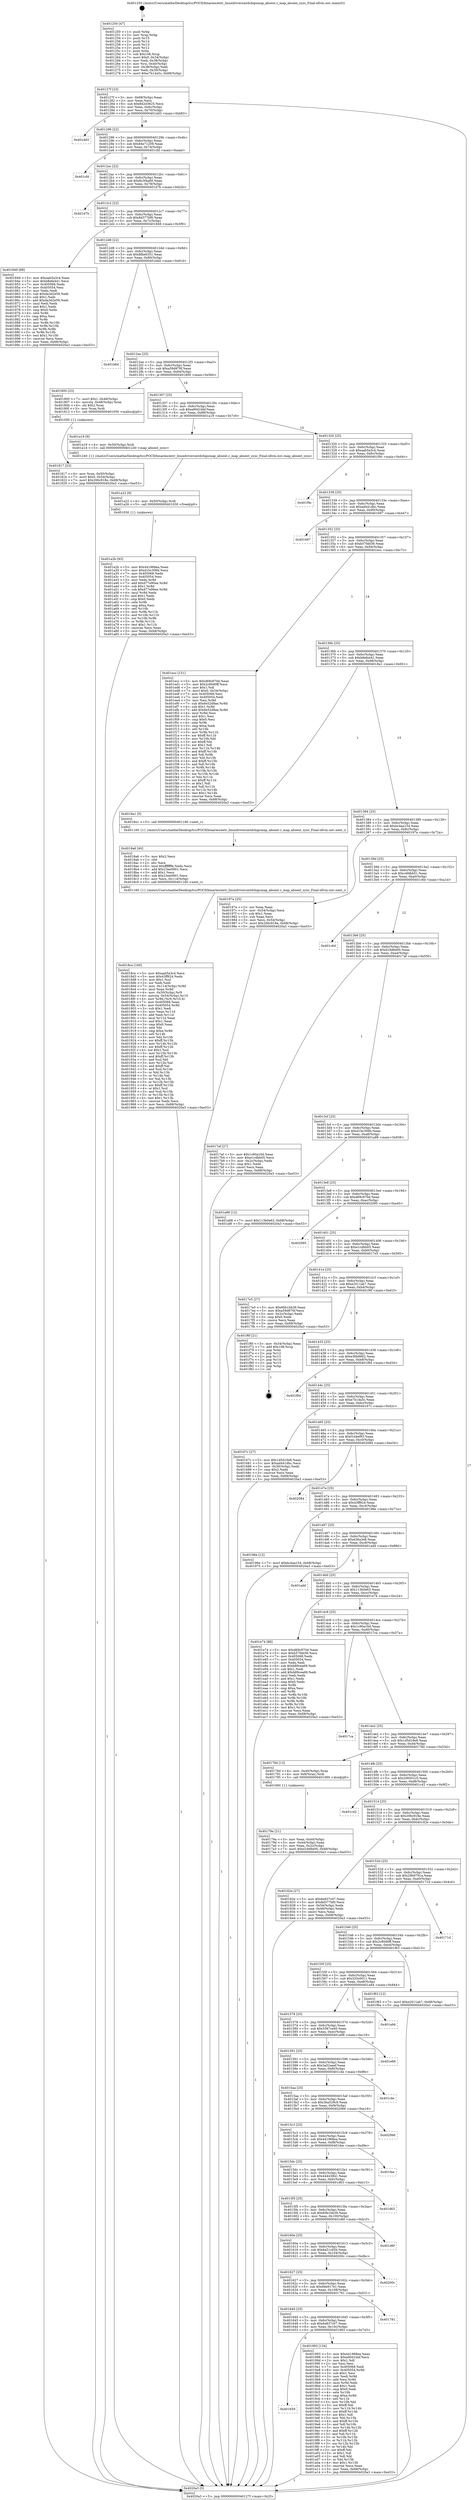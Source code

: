 digraph "0x401250" {
  label = "0x401250 (/mnt/c/Users/mathe/Desktop/tcc/POCII/binaries/extr_linuxdriversmtdchipsmap_absent.c_map_absent_sync_Final-ollvm.out::main(0))"
  labelloc = "t"
  node[shape=record]

  Entry [label="",width=0.3,height=0.3,shape=circle,fillcolor=black,style=filled]
  "0x40127f" [label="{
     0x40127f [23]\l
     | [instrs]\l
     &nbsp;&nbsp;0x40127f \<+3\>: mov -0x68(%rbp),%eax\l
     &nbsp;&nbsp;0x401282 \<+2\>: mov %eax,%ecx\l
     &nbsp;&nbsp;0x401284 \<+6\>: sub $0x842d3625,%ecx\l
     &nbsp;&nbsp;0x40128a \<+3\>: mov %eax,-0x6c(%rbp)\l
     &nbsp;&nbsp;0x40128d \<+3\>: mov %ecx,-0x70(%rbp)\l
     &nbsp;&nbsp;0x401290 \<+6\>: je 0000000000401dd3 \<main+0xb83\>\l
  }"]
  "0x401dd3" [label="{
     0x401dd3\l
  }", style=dashed]
  "0x401296" [label="{
     0x401296 [22]\l
     | [instrs]\l
     &nbsp;&nbsp;0x401296 \<+5\>: jmp 000000000040129b \<main+0x4b\>\l
     &nbsp;&nbsp;0x40129b \<+3\>: mov -0x6c(%rbp),%eax\l
     &nbsp;&nbsp;0x40129e \<+5\>: sub $0x84e71209,%eax\l
     &nbsp;&nbsp;0x4012a3 \<+3\>: mov %eax,-0x74(%rbp)\l
     &nbsp;&nbsp;0x4012a6 \<+6\>: je 0000000000401cfd \<main+0xaad\>\l
  }"]
  Exit [label="",width=0.3,height=0.3,shape=circle,fillcolor=black,style=filled,peripheries=2]
  "0x401cfd" [label="{
     0x401cfd\l
  }", style=dashed]
  "0x4012ac" [label="{
     0x4012ac [22]\l
     | [instrs]\l
     &nbsp;&nbsp;0x4012ac \<+5\>: jmp 00000000004012b1 \<main+0x61\>\l
     &nbsp;&nbsp;0x4012b1 \<+3\>: mov -0x6c(%rbp),%eax\l
     &nbsp;&nbsp;0x4012b4 \<+5\>: sub $0x8c3f4a60,%eax\l
     &nbsp;&nbsp;0x4012b9 \<+3\>: mov %eax,-0x78(%rbp)\l
     &nbsp;&nbsp;0x4012bc \<+6\>: je 0000000000401d7b \<main+0xb2b\>\l
  }"]
  "0x401a2b" [label="{
     0x401a2b [93]\l
     | [instrs]\l
     &nbsp;&nbsp;0x401a2b \<+5\>: mov $0x441968ea,%eax\l
     &nbsp;&nbsp;0x401a30 \<+5\>: mov $0xd1bc306b,%ecx\l
     &nbsp;&nbsp;0x401a35 \<+7\>: mov 0x405068,%edx\l
     &nbsp;&nbsp;0x401a3c \<+7\>: mov 0x405054,%esi\l
     &nbsp;&nbsp;0x401a43 \<+3\>: mov %edx,%r8d\l
     &nbsp;&nbsp;0x401a46 \<+7\>: add $0xd77e90ee,%r8d\l
     &nbsp;&nbsp;0x401a4d \<+4\>: sub $0x1,%r8d\l
     &nbsp;&nbsp;0x401a51 \<+7\>: sub $0xd77e90ee,%r8d\l
     &nbsp;&nbsp;0x401a58 \<+4\>: imul %r8d,%edx\l
     &nbsp;&nbsp;0x401a5c \<+3\>: and $0x1,%edx\l
     &nbsp;&nbsp;0x401a5f \<+3\>: cmp $0x0,%edx\l
     &nbsp;&nbsp;0x401a62 \<+4\>: sete %r9b\l
     &nbsp;&nbsp;0x401a66 \<+3\>: cmp $0xa,%esi\l
     &nbsp;&nbsp;0x401a69 \<+4\>: setl %r10b\l
     &nbsp;&nbsp;0x401a6d \<+3\>: mov %r9b,%r11b\l
     &nbsp;&nbsp;0x401a70 \<+3\>: and %r10b,%r11b\l
     &nbsp;&nbsp;0x401a73 \<+3\>: xor %r10b,%r9b\l
     &nbsp;&nbsp;0x401a76 \<+3\>: or %r9b,%r11b\l
     &nbsp;&nbsp;0x401a79 \<+4\>: test $0x1,%r11b\l
     &nbsp;&nbsp;0x401a7d \<+3\>: cmovne %ecx,%eax\l
     &nbsp;&nbsp;0x401a80 \<+3\>: mov %eax,-0x68(%rbp)\l
     &nbsp;&nbsp;0x401a83 \<+5\>: jmp 00000000004020a3 \<main+0xe53\>\l
  }"]
  "0x401d7b" [label="{
     0x401d7b\l
  }", style=dashed]
  "0x4012c2" [label="{
     0x4012c2 [22]\l
     | [instrs]\l
     &nbsp;&nbsp;0x4012c2 \<+5\>: jmp 00000000004012c7 \<main+0x77\>\l
     &nbsp;&nbsp;0x4012c7 \<+3\>: mov -0x6c(%rbp),%eax\l
     &nbsp;&nbsp;0x4012ca \<+5\>: sub $0x8d377bf0,%eax\l
     &nbsp;&nbsp;0x4012cf \<+3\>: mov %eax,-0x7c(%rbp)\l
     &nbsp;&nbsp;0x4012d2 \<+6\>: je 0000000000401849 \<main+0x5f9\>\l
  }"]
  "0x401a22" [label="{
     0x401a22 [9]\l
     | [instrs]\l
     &nbsp;&nbsp;0x401a22 \<+4\>: mov -0x50(%rbp),%rdi\l
     &nbsp;&nbsp;0x401a26 \<+5\>: call 0000000000401030 \<free@plt\>\l
     | [calls]\l
     &nbsp;&nbsp;0x401030 \{1\} (unknown)\l
  }"]
  "0x401849" [label="{
     0x401849 [88]\l
     | [instrs]\l
     &nbsp;&nbsp;0x401849 \<+5\>: mov $0xaab5a3c4,%eax\l
     &nbsp;&nbsp;0x40184e \<+5\>: mov $0xb8efa441,%ecx\l
     &nbsp;&nbsp;0x401853 \<+7\>: mov 0x405068,%edx\l
     &nbsp;&nbsp;0x40185a \<+7\>: mov 0x405054,%esi\l
     &nbsp;&nbsp;0x401861 \<+2\>: mov %edx,%edi\l
     &nbsp;&nbsp;0x401863 \<+6\>: sub $0xda3d2e59,%edi\l
     &nbsp;&nbsp;0x401869 \<+3\>: sub $0x1,%edi\l
     &nbsp;&nbsp;0x40186c \<+6\>: add $0xda3d2e59,%edi\l
     &nbsp;&nbsp;0x401872 \<+3\>: imul %edi,%edx\l
     &nbsp;&nbsp;0x401875 \<+3\>: and $0x1,%edx\l
     &nbsp;&nbsp;0x401878 \<+3\>: cmp $0x0,%edx\l
     &nbsp;&nbsp;0x40187b \<+4\>: sete %r8b\l
     &nbsp;&nbsp;0x40187f \<+3\>: cmp $0xa,%esi\l
     &nbsp;&nbsp;0x401882 \<+4\>: setl %r9b\l
     &nbsp;&nbsp;0x401886 \<+3\>: mov %r8b,%r10b\l
     &nbsp;&nbsp;0x401889 \<+3\>: and %r9b,%r10b\l
     &nbsp;&nbsp;0x40188c \<+3\>: xor %r9b,%r8b\l
     &nbsp;&nbsp;0x40188f \<+3\>: or %r8b,%r10b\l
     &nbsp;&nbsp;0x401892 \<+4\>: test $0x1,%r10b\l
     &nbsp;&nbsp;0x401896 \<+3\>: cmovne %ecx,%eax\l
     &nbsp;&nbsp;0x401899 \<+3\>: mov %eax,-0x68(%rbp)\l
     &nbsp;&nbsp;0x40189c \<+5\>: jmp 00000000004020a3 \<main+0xe53\>\l
  }"]
  "0x4012d8" [label="{
     0x4012d8 [22]\l
     | [instrs]\l
     &nbsp;&nbsp;0x4012d8 \<+5\>: jmp 00000000004012dd \<main+0x8d\>\l
     &nbsp;&nbsp;0x4012dd \<+3\>: mov -0x6c(%rbp),%eax\l
     &nbsp;&nbsp;0x4012e0 \<+5\>: sub $0x8fbe6351,%eax\l
     &nbsp;&nbsp;0x4012e5 \<+3\>: mov %eax,-0x80(%rbp)\l
     &nbsp;&nbsp;0x4012e8 \<+6\>: je 0000000000401b6d \<main+0x91d\>\l
  }"]
  "0x401659" [label="{
     0x401659\l
  }", style=dashed]
  "0x401b6d" [label="{
     0x401b6d\l
  }", style=dashed]
  "0x4012ee" [label="{
     0x4012ee [25]\l
     | [instrs]\l
     &nbsp;&nbsp;0x4012ee \<+5\>: jmp 00000000004012f3 \<main+0xa3\>\l
     &nbsp;&nbsp;0x4012f3 \<+3\>: mov -0x6c(%rbp),%eax\l
     &nbsp;&nbsp;0x4012f6 \<+5\>: sub $0xa59d876f,%eax\l
     &nbsp;&nbsp;0x4012fb \<+6\>: mov %eax,-0x84(%rbp)\l
     &nbsp;&nbsp;0x401301 \<+6\>: je 0000000000401800 \<main+0x5b0\>\l
  }"]
  "0x401993" [label="{
     0x401993 [134]\l
     | [instrs]\l
     &nbsp;&nbsp;0x401993 \<+5\>: mov $0x441968ea,%eax\l
     &nbsp;&nbsp;0x401998 \<+5\>: mov $0xa90d1bbf,%ecx\l
     &nbsp;&nbsp;0x40199d \<+2\>: mov $0x1,%dl\l
     &nbsp;&nbsp;0x40199f \<+2\>: xor %esi,%esi\l
     &nbsp;&nbsp;0x4019a1 \<+7\>: mov 0x405068,%edi\l
     &nbsp;&nbsp;0x4019a8 \<+8\>: mov 0x405054,%r8d\l
     &nbsp;&nbsp;0x4019b0 \<+3\>: sub $0x1,%esi\l
     &nbsp;&nbsp;0x4019b3 \<+3\>: mov %edi,%r9d\l
     &nbsp;&nbsp;0x4019b6 \<+3\>: add %esi,%r9d\l
     &nbsp;&nbsp;0x4019b9 \<+4\>: imul %r9d,%edi\l
     &nbsp;&nbsp;0x4019bd \<+3\>: and $0x1,%edi\l
     &nbsp;&nbsp;0x4019c0 \<+3\>: cmp $0x0,%edi\l
     &nbsp;&nbsp;0x4019c3 \<+4\>: sete %r10b\l
     &nbsp;&nbsp;0x4019c7 \<+4\>: cmp $0xa,%r8d\l
     &nbsp;&nbsp;0x4019cb \<+4\>: setl %r11b\l
     &nbsp;&nbsp;0x4019cf \<+3\>: mov %r10b,%bl\l
     &nbsp;&nbsp;0x4019d2 \<+3\>: xor $0xff,%bl\l
     &nbsp;&nbsp;0x4019d5 \<+3\>: mov %r11b,%r14b\l
     &nbsp;&nbsp;0x4019d8 \<+4\>: xor $0xff,%r14b\l
     &nbsp;&nbsp;0x4019dc \<+3\>: xor $0x1,%dl\l
     &nbsp;&nbsp;0x4019df \<+3\>: mov %bl,%r15b\l
     &nbsp;&nbsp;0x4019e2 \<+4\>: and $0xff,%r15b\l
     &nbsp;&nbsp;0x4019e6 \<+3\>: and %dl,%r10b\l
     &nbsp;&nbsp;0x4019e9 \<+3\>: mov %r14b,%r12b\l
     &nbsp;&nbsp;0x4019ec \<+4\>: and $0xff,%r12b\l
     &nbsp;&nbsp;0x4019f0 \<+3\>: and %dl,%r11b\l
     &nbsp;&nbsp;0x4019f3 \<+3\>: or %r10b,%r15b\l
     &nbsp;&nbsp;0x4019f6 \<+3\>: or %r11b,%r12b\l
     &nbsp;&nbsp;0x4019f9 \<+3\>: xor %r12b,%r15b\l
     &nbsp;&nbsp;0x4019fc \<+3\>: or %r14b,%bl\l
     &nbsp;&nbsp;0x4019ff \<+3\>: xor $0xff,%bl\l
     &nbsp;&nbsp;0x401a02 \<+3\>: or $0x1,%dl\l
     &nbsp;&nbsp;0x401a05 \<+2\>: and %dl,%bl\l
     &nbsp;&nbsp;0x401a07 \<+3\>: or %bl,%r15b\l
     &nbsp;&nbsp;0x401a0a \<+4\>: test $0x1,%r15b\l
     &nbsp;&nbsp;0x401a0e \<+3\>: cmovne %ecx,%eax\l
     &nbsp;&nbsp;0x401a11 \<+3\>: mov %eax,-0x68(%rbp)\l
     &nbsp;&nbsp;0x401a14 \<+5\>: jmp 00000000004020a3 \<main+0xe53\>\l
  }"]
  "0x401800" [label="{
     0x401800 [23]\l
     | [instrs]\l
     &nbsp;&nbsp;0x401800 \<+7\>: movl $0x1,-0x48(%rbp)\l
     &nbsp;&nbsp;0x401807 \<+4\>: movslq -0x48(%rbp),%rax\l
     &nbsp;&nbsp;0x40180b \<+4\>: shl $0x2,%rax\l
     &nbsp;&nbsp;0x40180f \<+3\>: mov %rax,%rdi\l
     &nbsp;&nbsp;0x401812 \<+5\>: call 0000000000401050 \<malloc@plt\>\l
     | [calls]\l
     &nbsp;&nbsp;0x401050 \{1\} (unknown)\l
  }"]
  "0x401307" [label="{
     0x401307 [25]\l
     | [instrs]\l
     &nbsp;&nbsp;0x401307 \<+5\>: jmp 000000000040130c \<main+0xbc\>\l
     &nbsp;&nbsp;0x40130c \<+3\>: mov -0x6c(%rbp),%eax\l
     &nbsp;&nbsp;0x40130f \<+5\>: sub $0xa90d1bbf,%eax\l
     &nbsp;&nbsp;0x401314 \<+6\>: mov %eax,-0x88(%rbp)\l
     &nbsp;&nbsp;0x40131a \<+6\>: je 0000000000401a19 \<main+0x7c9\>\l
  }"]
  "0x401640" [label="{
     0x401640 [25]\l
     | [instrs]\l
     &nbsp;&nbsp;0x401640 \<+5\>: jmp 0000000000401645 \<main+0x3f5\>\l
     &nbsp;&nbsp;0x401645 \<+3\>: mov -0x6c(%rbp),%eax\l
     &nbsp;&nbsp;0x401648 \<+5\>: sub $0x6e837c07,%eax\l
     &nbsp;&nbsp;0x40164d \<+6\>: mov %eax,-0x10c(%rbp)\l
     &nbsp;&nbsp;0x401653 \<+6\>: je 0000000000401993 \<main+0x743\>\l
  }"]
  "0x401a19" [label="{
     0x401a19 [9]\l
     | [instrs]\l
     &nbsp;&nbsp;0x401a19 \<+4\>: mov -0x50(%rbp),%rdi\l
     &nbsp;&nbsp;0x401a1d \<+5\>: call 0000000000401240 \<map_absent_sync\>\l
     | [calls]\l
     &nbsp;&nbsp;0x401240 \{1\} (/mnt/c/Users/mathe/Desktop/tcc/POCII/binaries/extr_linuxdriversmtdchipsmap_absent.c_map_absent_sync_Final-ollvm.out::map_absent_sync)\l
  }"]
  "0x401320" [label="{
     0x401320 [25]\l
     | [instrs]\l
     &nbsp;&nbsp;0x401320 \<+5\>: jmp 0000000000401325 \<main+0xd5\>\l
     &nbsp;&nbsp;0x401325 \<+3\>: mov -0x6c(%rbp),%eax\l
     &nbsp;&nbsp;0x401328 \<+5\>: sub $0xaab5a3c4,%eax\l
     &nbsp;&nbsp;0x40132d \<+6\>: mov %eax,-0x8c(%rbp)\l
     &nbsp;&nbsp;0x401333 \<+6\>: je 0000000000401f9c \<main+0xd4c\>\l
  }"]
  "0x401781" [label="{
     0x401781\l
  }", style=dashed]
  "0x401f9c" [label="{
     0x401f9c\l
  }", style=dashed]
  "0x401339" [label="{
     0x401339 [25]\l
     | [instrs]\l
     &nbsp;&nbsp;0x401339 \<+5\>: jmp 000000000040133e \<main+0xee\>\l
     &nbsp;&nbsp;0x40133e \<+3\>: mov -0x6c(%rbp),%eax\l
     &nbsp;&nbsp;0x401341 \<+5\>: sub $0xad441dbc,%eax\l
     &nbsp;&nbsp;0x401346 \<+6\>: mov %eax,-0x90(%rbp)\l
     &nbsp;&nbsp;0x40134c \<+6\>: je 0000000000401697 \<main+0x447\>\l
  }"]
  "0x401627" [label="{
     0x401627 [25]\l
     | [instrs]\l
     &nbsp;&nbsp;0x401627 \<+5\>: jmp 000000000040162c \<main+0x3dc\>\l
     &nbsp;&nbsp;0x40162c \<+3\>: mov -0x6c(%rbp),%eax\l
     &nbsp;&nbsp;0x40162f \<+5\>: sub $0x6be917e1,%eax\l
     &nbsp;&nbsp;0x401634 \<+6\>: mov %eax,-0x108(%rbp)\l
     &nbsp;&nbsp;0x40163a \<+6\>: je 0000000000401781 \<main+0x531\>\l
  }"]
  "0x401697" [label="{
     0x401697\l
  }", style=dashed]
  "0x401352" [label="{
     0x401352 [25]\l
     | [instrs]\l
     &nbsp;&nbsp;0x401352 \<+5\>: jmp 0000000000401357 \<main+0x107\>\l
     &nbsp;&nbsp;0x401357 \<+3\>: mov -0x6c(%rbp),%eax\l
     &nbsp;&nbsp;0x40135a \<+5\>: sub $0xb57fdd36,%eax\l
     &nbsp;&nbsp;0x40135f \<+6\>: mov %eax,-0x94(%rbp)\l
     &nbsp;&nbsp;0x401365 \<+6\>: je 0000000000401ecc \<main+0xc7c\>\l
  }"]
  "0x40200c" [label="{
     0x40200c\l
  }", style=dashed]
  "0x401ecc" [label="{
     0x401ecc [151]\l
     | [instrs]\l
     &nbsp;&nbsp;0x401ecc \<+5\>: mov $0xd69c970d,%eax\l
     &nbsp;&nbsp;0x401ed1 \<+5\>: mov $0x2c80d0ff,%ecx\l
     &nbsp;&nbsp;0x401ed6 \<+2\>: mov $0x1,%dl\l
     &nbsp;&nbsp;0x401ed8 \<+7\>: movl $0x0,-0x34(%rbp)\l
     &nbsp;&nbsp;0x401edf \<+7\>: mov 0x405068,%esi\l
     &nbsp;&nbsp;0x401ee6 \<+7\>: mov 0x405054,%edi\l
     &nbsp;&nbsp;0x401eed \<+3\>: mov %esi,%r8d\l
     &nbsp;&nbsp;0x401ef0 \<+7\>: sub $0x6e52d8ae,%r8d\l
     &nbsp;&nbsp;0x401ef7 \<+4\>: sub $0x1,%r8d\l
     &nbsp;&nbsp;0x401efb \<+7\>: add $0x6e52d8ae,%r8d\l
     &nbsp;&nbsp;0x401f02 \<+4\>: imul %r8d,%esi\l
     &nbsp;&nbsp;0x401f06 \<+3\>: and $0x1,%esi\l
     &nbsp;&nbsp;0x401f09 \<+3\>: cmp $0x0,%esi\l
     &nbsp;&nbsp;0x401f0c \<+4\>: sete %r9b\l
     &nbsp;&nbsp;0x401f10 \<+3\>: cmp $0xa,%edi\l
     &nbsp;&nbsp;0x401f13 \<+4\>: setl %r10b\l
     &nbsp;&nbsp;0x401f17 \<+3\>: mov %r9b,%r11b\l
     &nbsp;&nbsp;0x401f1a \<+4\>: xor $0xff,%r11b\l
     &nbsp;&nbsp;0x401f1e \<+3\>: mov %r10b,%bl\l
     &nbsp;&nbsp;0x401f21 \<+3\>: xor $0xff,%bl\l
     &nbsp;&nbsp;0x401f24 \<+3\>: xor $0x1,%dl\l
     &nbsp;&nbsp;0x401f27 \<+3\>: mov %r11b,%r14b\l
     &nbsp;&nbsp;0x401f2a \<+4\>: and $0xff,%r14b\l
     &nbsp;&nbsp;0x401f2e \<+3\>: and %dl,%r9b\l
     &nbsp;&nbsp;0x401f31 \<+3\>: mov %bl,%r15b\l
     &nbsp;&nbsp;0x401f34 \<+4\>: and $0xff,%r15b\l
     &nbsp;&nbsp;0x401f38 \<+3\>: and %dl,%r10b\l
     &nbsp;&nbsp;0x401f3b \<+3\>: or %r9b,%r14b\l
     &nbsp;&nbsp;0x401f3e \<+3\>: or %r10b,%r15b\l
     &nbsp;&nbsp;0x401f41 \<+3\>: xor %r15b,%r14b\l
     &nbsp;&nbsp;0x401f44 \<+3\>: or %bl,%r11b\l
     &nbsp;&nbsp;0x401f47 \<+4\>: xor $0xff,%r11b\l
     &nbsp;&nbsp;0x401f4b \<+3\>: or $0x1,%dl\l
     &nbsp;&nbsp;0x401f4e \<+3\>: and %dl,%r11b\l
     &nbsp;&nbsp;0x401f51 \<+3\>: or %r11b,%r14b\l
     &nbsp;&nbsp;0x401f54 \<+4\>: test $0x1,%r14b\l
     &nbsp;&nbsp;0x401f58 \<+3\>: cmovne %ecx,%eax\l
     &nbsp;&nbsp;0x401f5b \<+3\>: mov %eax,-0x68(%rbp)\l
     &nbsp;&nbsp;0x401f5e \<+5\>: jmp 00000000004020a3 \<main+0xe53\>\l
  }"]
  "0x40136b" [label="{
     0x40136b [25]\l
     | [instrs]\l
     &nbsp;&nbsp;0x40136b \<+5\>: jmp 0000000000401370 \<main+0x120\>\l
     &nbsp;&nbsp;0x401370 \<+3\>: mov -0x6c(%rbp),%eax\l
     &nbsp;&nbsp;0x401373 \<+5\>: sub $0xb8efa441,%eax\l
     &nbsp;&nbsp;0x401378 \<+6\>: mov %eax,-0x98(%rbp)\l
     &nbsp;&nbsp;0x40137e \<+6\>: je 00000000004018a1 \<main+0x651\>\l
  }"]
  "0x40160e" [label="{
     0x40160e [25]\l
     | [instrs]\l
     &nbsp;&nbsp;0x40160e \<+5\>: jmp 0000000000401613 \<main+0x3c3\>\l
     &nbsp;&nbsp;0x401613 \<+3\>: mov -0x6c(%rbp),%eax\l
     &nbsp;&nbsp;0x401616 \<+5\>: sub $0x6a51c92b,%eax\l
     &nbsp;&nbsp;0x40161b \<+6\>: mov %eax,-0x104(%rbp)\l
     &nbsp;&nbsp;0x401621 \<+6\>: je 000000000040200c \<main+0xdbc\>\l
  }"]
  "0x4018a1" [label="{
     0x4018a1 [5]\l
     | [instrs]\l
     &nbsp;&nbsp;0x4018a1 \<+5\>: call 0000000000401160 \<next_i\>\l
     | [calls]\l
     &nbsp;&nbsp;0x401160 \{1\} (/mnt/c/Users/mathe/Desktop/tcc/POCII/binaries/extr_linuxdriversmtdchipsmap_absent.c_map_absent_sync_Final-ollvm.out::next_i)\l
  }"]
  "0x401384" [label="{
     0x401384 [25]\l
     | [instrs]\l
     &nbsp;&nbsp;0x401384 \<+5\>: jmp 0000000000401389 \<main+0x139\>\l
     &nbsp;&nbsp;0x401389 \<+3\>: mov -0x6c(%rbp),%eax\l
     &nbsp;&nbsp;0x40138c \<+5\>: sub $0xbc4aa154,%eax\l
     &nbsp;&nbsp;0x401391 \<+6\>: mov %eax,-0x9c(%rbp)\l
     &nbsp;&nbsp;0x401397 \<+6\>: je 000000000040197a \<main+0x72a\>\l
  }"]
  "0x401d6f" [label="{
     0x401d6f\l
  }", style=dashed]
  "0x40197a" [label="{
     0x40197a [25]\l
     | [instrs]\l
     &nbsp;&nbsp;0x40197a \<+2\>: xor %eax,%eax\l
     &nbsp;&nbsp;0x40197c \<+3\>: mov -0x54(%rbp),%ecx\l
     &nbsp;&nbsp;0x40197f \<+3\>: sub $0x1,%eax\l
     &nbsp;&nbsp;0x401982 \<+2\>: sub %eax,%ecx\l
     &nbsp;&nbsp;0x401984 \<+3\>: mov %ecx,-0x54(%rbp)\l
     &nbsp;&nbsp;0x401987 \<+7\>: movl $0x206c918e,-0x68(%rbp)\l
     &nbsp;&nbsp;0x40198e \<+5\>: jmp 00000000004020a3 \<main+0xe53\>\l
  }"]
  "0x40139d" [label="{
     0x40139d [25]\l
     | [instrs]\l
     &nbsp;&nbsp;0x40139d \<+5\>: jmp 00000000004013a2 \<main+0x152\>\l
     &nbsp;&nbsp;0x4013a2 \<+3\>: mov -0x6c(%rbp),%eax\l
     &nbsp;&nbsp;0x4013a5 \<+5\>: sub $0xc4fdbb51,%eax\l
     &nbsp;&nbsp;0x4013aa \<+6\>: mov %eax,-0xa0(%rbp)\l
     &nbsp;&nbsp;0x4013b0 \<+6\>: je 0000000000401c6d \<main+0xa1d\>\l
  }"]
  "0x4015f5" [label="{
     0x4015f5 [25]\l
     | [instrs]\l
     &nbsp;&nbsp;0x4015f5 \<+5\>: jmp 00000000004015fa \<main+0x3aa\>\l
     &nbsp;&nbsp;0x4015fa \<+3\>: mov -0x6c(%rbp),%eax\l
     &nbsp;&nbsp;0x4015fd \<+5\>: sub $0x60b1bb39,%eax\l
     &nbsp;&nbsp;0x401602 \<+6\>: mov %eax,-0x100(%rbp)\l
     &nbsp;&nbsp;0x401608 \<+6\>: je 0000000000401d6f \<main+0xb1f\>\l
  }"]
  "0x401c6d" [label="{
     0x401c6d\l
  }", style=dashed]
  "0x4013b6" [label="{
     0x4013b6 [25]\l
     | [instrs]\l
     &nbsp;&nbsp;0x4013b6 \<+5\>: jmp 00000000004013bb \<main+0x16b\>\l
     &nbsp;&nbsp;0x4013bb \<+3\>: mov -0x6c(%rbp),%eax\l
     &nbsp;&nbsp;0x4013be \<+5\>: sub $0xd18d6e00,%eax\l
     &nbsp;&nbsp;0x4013c3 \<+6\>: mov %eax,-0xa4(%rbp)\l
     &nbsp;&nbsp;0x4013c9 \<+6\>: je 00000000004017af \<main+0x55f\>\l
  }"]
  "0x401d63" [label="{
     0x401d63\l
  }", style=dashed]
  "0x4017af" [label="{
     0x4017af [27]\l
     | [instrs]\l
     &nbsp;&nbsp;0x4017af \<+5\>: mov $0x1c90a16d,%eax\l
     &nbsp;&nbsp;0x4017b4 \<+5\>: mov $0xe1cdbb05,%ecx\l
     &nbsp;&nbsp;0x4017b9 \<+3\>: mov -0x2c(%rbp),%edx\l
     &nbsp;&nbsp;0x4017bc \<+3\>: cmp $0x1,%edx\l
     &nbsp;&nbsp;0x4017bf \<+3\>: cmovl %ecx,%eax\l
     &nbsp;&nbsp;0x4017c2 \<+3\>: mov %eax,-0x68(%rbp)\l
     &nbsp;&nbsp;0x4017c5 \<+5\>: jmp 00000000004020a3 \<main+0xe53\>\l
  }"]
  "0x4013cf" [label="{
     0x4013cf [25]\l
     | [instrs]\l
     &nbsp;&nbsp;0x4013cf \<+5\>: jmp 00000000004013d4 \<main+0x184\>\l
     &nbsp;&nbsp;0x4013d4 \<+3\>: mov -0x6c(%rbp),%eax\l
     &nbsp;&nbsp;0x4013d7 \<+5\>: sub $0xd1bc306b,%eax\l
     &nbsp;&nbsp;0x4013dc \<+6\>: mov %eax,-0xa8(%rbp)\l
     &nbsp;&nbsp;0x4013e2 \<+6\>: je 0000000000401a88 \<main+0x838\>\l
  }"]
  "0x4015dc" [label="{
     0x4015dc [25]\l
     | [instrs]\l
     &nbsp;&nbsp;0x4015dc \<+5\>: jmp 00000000004015e1 \<main+0x391\>\l
     &nbsp;&nbsp;0x4015e1 \<+3\>: mov -0x6c(%rbp),%eax\l
     &nbsp;&nbsp;0x4015e4 \<+5\>: sub $0x44443841,%eax\l
     &nbsp;&nbsp;0x4015e9 \<+6\>: mov %eax,-0xfc(%rbp)\l
     &nbsp;&nbsp;0x4015ef \<+6\>: je 0000000000401d63 \<main+0xb13\>\l
  }"]
  "0x401a88" [label="{
     0x401a88 [12]\l
     | [instrs]\l
     &nbsp;&nbsp;0x401a88 \<+7\>: movl $0x113b0e63,-0x68(%rbp)\l
     &nbsp;&nbsp;0x401a8f \<+5\>: jmp 00000000004020a3 \<main+0xe53\>\l
  }"]
  "0x4013e8" [label="{
     0x4013e8 [25]\l
     | [instrs]\l
     &nbsp;&nbsp;0x4013e8 \<+5\>: jmp 00000000004013ed \<main+0x19d\>\l
     &nbsp;&nbsp;0x4013ed \<+3\>: mov -0x6c(%rbp),%eax\l
     &nbsp;&nbsp;0x4013f0 \<+5\>: sub $0xd69c970d,%eax\l
     &nbsp;&nbsp;0x4013f5 \<+6\>: mov %eax,-0xac(%rbp)\l
     &nbsp;&nbsp;0x4013fb \<+6\>: je 0000000000402095 \<main+0xe45\>\l
  }"]
  "0x401fee" [label="{
     0x401fee\l
  }", style=dashed]
  "0x402095" [label="{
     0x402095\l
  }", style=dashed]
  "0x401401" [label="{
     0x401401 [25]\l
     | [instrs]\l
     &nbsp;&nbsp;0x401401 \<+5\>: jmp 0000000000401406 \<main+0x1b6\>\l
     &nbsp;&nbsp;0x401406 \<+3\>: mov -0x6c(%rbp),%eax\l
     &nbsp;&nbsp;0x401409 \<+5\>: sub $0xe1cdbb05,%eax\l
     &nbsp;&nbsp;0x40140e \<+6\>: mov %eax,-0xb0(%rbp)\l
     &nbsp;&nbsp;0x401414 \<+6\>: je 00000000004017e5 \<main+0x595\>\l
  }"]
  "0x4015c3" [label="{
     0x4015c3 [25]\l
     | [instrs]\l
     &nbsp;&nbsp;0x4015c3 \<+5\>: jmp 00000000004015c8 \<main+0x378\>\l
     &nbsp;&nbsp;0x4015c8 \<+3\>: mov -0x6c(%rbp),%eax\l
     &nbsp;&nbsp;0x4015cb \<+5\>: sub $0x441968ea,%eax\l
     &nbsp;&nbsp;0x4015d0 \<+6\>: mov %eax,-0xf8(%rbp)\l
     &nbsp;&nbsp;0x4015d6 \<+6\>: je 0000000000401fee \<main+0xd9e\>\l
  }"]
  "0x4017e5" [label="{
     0x4017e5 [27]\l
     | [instrs]\l
     &nbsp;&nbsp;0x4017e5 \<+5\>: mov $0x60b1bb39,%eax\l
     &nbsp;&nbsp;0x4017ea \<+5\>: mov $0xa59d876f,%ecx\l
     &nbsp;&nbsp;0x4017ef \<+3\>: mov -0x2c(%rbp),%edx\l
     &nbsp;&nbsp;0x4017f2 \<+3\>: cmp $0x0,%edx\l
     &nbsp;&nbsp;0x4017f5 \<+3\>: cmove %ecx,%eax\l
     &nbsp;&nbsp;0x4017f8 \<+3\>: mov %eax,-0x68(%rbp)\l
     &nbsp;&nbsp;0x4017fb \<+5\>: jmp 00000000004020a3 \<main+0xe53\>\l
  }"]
  "0x40141a" [label="{
     0x40141a [25]\l
     | [instrs]\l
     &nbsp;&nbsp;0x40141a \<+5\>: jmp 000000000040141f \<main+0x1cf\>\l
     &nbsp;&nbsp;0x40141f \<+3\>: mov -0x6c(%rbp),%eax\l
     &nbsp;&nbsp;0x401422 \<+5\>: sub $0xe2011ab7,%eax\l
     &nbsp;&nbsp;0x401427 \<+6\>: mov %eax,-0xb4(%rbp)\l
     &nbsp;&nbsp;0x40142d \<+6\>: je 0000000000401f6f \<main+0xd1f\>\l
  }"]
  "0x402066" [label="{
     0x402066\l
  }", style=dashed]
  "0x401f6f" [label="{
     0x401f6f [21]\l
     | [instrs]\l
     &nbsp;&nbsp;0x401f6f \<+3\>: mov -0x34(%rbp),%eax\l
     &nbsp;&nbsp;0x401f72 \<+7\>: add $0x108,%rsp\l
     &nbsp;&nbsp;0x401f79 \<+1\>: pop %rbx\l
     &nbsp;&nbsp;0x401f7a \<+2\>: pop %r12\l
     &nbsp;&nbsp;0x401f7c \<+2\>: pop %r13\l
     &nbsp;&nbsp;0x401f7e \<+2\>: pop %r14\l
     &nbsp;&nbsp;0x401f80 \<+2\>: pop %r15\l
     &nbsp;&nbsp;0x401f82 \<+1\>: pop %rbp\l
     &nbsp;&nbsp;0x401f83 \<+1\>: ret\l
  }"]
  "0x401433" [label="{
     0x401433 [25]\l
     | [instrs]\l
     &nbsp;&nbsp;0x401433 \<+5\>: jmp 0000000000401438 \<main+0x1e8\>\l
     &nbsp;&nbsp;0x401438 \<+3\>: mov -0x6c(%rbp),%eax\l
     &nbsp;&nbsp;0x40143b \<+5\>: sub $0xe36b8662,%eax\l
     &nbsp;&nbsp;0x401440 \<+6\>: mov %eax,-0xb8(%rbp)\l
     &nbsp;&nbsp;0x401446 \<+6\>: je 0000000000401f84 \<main+0xd34\>\l
  }"]
  "0x4015aa" [label="{
     0x4015aa [25]\l
     | [instrs]\l
     &nbsp;&nbsp;0x4015aa \<+5\>: jmp 00000000004015af \<main+0x35f\>\l
     &nbsp;&nbsp;0x4015af \<+3\>: mov -0x6c(%rbp),%eax\l
     &nbsp;&nbsp;0x4015b2 \<+5\>: sub $0x3ba529c9,%eax\l
     &nbsp;&nbsp;0x4015b7 \<+6\>: mov %eax,-0xf4(%rbp)\l
     &nbsp;&nbsp;0x4015bd \<+6\>: je 0000000000402066 \<main+0xe16\>\l
  }"]
  "0x401f84" [label="{
     0x401f84\l
  }", style=dashed]
  "0x40144c" [label="{
     0x40144c [25]\l
     | [instrs]\l
     &nbsp;&nbsp;0x40144c \<+5\>: jmp 0000000000401451 \<main+0x201\>\l
     &nbsp;&nbsp;0x401451 \<+3\>: mov -0x6c(%rbp),%eax\l
     &nbsp;&nbsp;0x401454 \<+5\>: sub $0xe7b14a5c,%eax\l
     &nbsp;&nbsp;0x401459 \<+6\>: mov %eax,-0xbc(%rbp)\l
     &nbsp;&nbsp;0x40145f \<+6\>: je 000000000040167c \<main+0x42c\>\l
  }"]
  "0x401c4e" [label="{
     0x401c4e\l
  }", style=dashed]
  "0x40167c" [label="{
     0x40167c [27]\l
     | [instrs]\l
     &nbsp;&nbsp;0x40167c \<+5\>: mov $0x1d5d16e8,%eax\l
     &nbsp;&nbsp;0x401681 \<+5\>: mov $0xad441dbc,%ecx\l
     &nbsp;&nbsp;0x401686 \<+3\>: mov -0x30(%rbp),%edx\l
     &nbsp;&nbsp;0x401689 \<+3\>: cmp $0x2,%edx\l
     &nbsp;&nbsp;0x40168c \<+3\>: cmovne %ecx,%eax\l
     &nbsp;&nbsp;0x40168f \<+3\>: mov %eax,-0x68(%rbp)\l
     &nbsp;&nbsp;0x401692 \<+5\>: jmp 00000000004020a3 \<main+0xe53\>\l
  }"]
  "0x401465" [label="{
     0x401465 [25]\l
     | [instrs]\l
     &nbsp;&nbsp;0x401465 \<+5\>: jmp 000000000040146a \<main+0x21a\>\l
     &nbsp;&nbsp;0x40146a \<+3\>: mov -0x6c(%rbp),%eax\l
     &nbsp;&nbsp;0x40146d \<+5\>: sub $0xf1d4ef93,%eax\l
     &nbsp;&nbsp;0x401472 \<+6\>: mov %eax,-0xc0(%rbp)\l
     &nbsp;&nbsp;0x401478 \<+6\>: je 0000000000402084 \<main+0xe34\>\l
  }"]
  "0x4020a3" [label="{
     0x4020a3 [5]\l
     | [instrs]\l
     &nbsp;&nbsp;0x4020a3 \<+5\>: jmp 000000000040127f \<main+0x2f\>\l
  }"]
  "0x401250" [label="{
     0x401250 [47]\l
     | [instrs]\l
     &nbsp;&nbsp;0x401250 \<+1\>: push %rbp\l
     &nbsp;&nbsp;0x401251 \<+3\>: mov %rsp,%rbp\l
     &nbsp;&nbsp;0x401254 \<+2\>: push %r15\l
     &nbsp;&nbsp;0x401256 \<+2\>: push %r14\l
     &nbsp;&nbsp;0x401258 \<+2\>: push %r13\l
     &nbsp;&nbsp;0x40125a \<+2\>: push %r12\l
     &nbsp;&nbsp;0x40125c \<+1\>: push %rbx\l
     &nbsp;&nbsp;0x40125d \<+7\>: sub $0x108,%rsp\l
     &nbsp;&nbsp;0x401264 \<+7\>: movl $0x0,-0x34(%rbp)\l
     &nbsp;&nbsp;0x40126b \<+3\>: mov %edi,-0x38(%rbp)\l
     &nbsp;&nbsp;0x40126e \<+4\>: mov %rsi,-0x40(%rbp)\l
     &nbsp;&nbsp;0x401272 \<+3\>: mov -0x38(%rbp),%edi\l
     &nbsp;&nbsp;0x401275 \<+3\>: mov %edi,-0x30(%rbp)\l
     &nbsp;&nbsp;0x401278 \<+7\>: movl $0xe7b14a5c,-0x68(%rbp)\l
  }"]
  "0x401591" [label="{
     0x401591 [25]\l
     | [instrs]\l
     &nbsp;&nbsp;0x401591 \<+5\>: jmp 0000000000401596 \<main+0x346\>\l
     &nbsp;&nbsp;0x401596 \<+3\>: mov -0x6c(%rbp),%eax\l
     &nbsp;&nbsp;0x401599 \<+5\>: sub $0x3a52aeef,%eax\l
     &nbsp;&nbsp;0x40159e \<+6\>: mov %eax,-0xf0(%rbp)\l
     &nbsp;&nbsp;0x4015a4 \<+6\>: je 0000000000401c4e \<main+0x9fe\>\l
  }"]
  "0x402084" [label="{
     0x402084\l
  }", style=dashed]
  "0x40147e" [label="{
     0x40147e [25]\l
     | [instrs]\l
     &nbsp;&nbsp;0x40147e \<+5\>: jmp 0000000000401483 \<main+0x233\>\l
     &nbsp;&nbsp;0x401483 \<+3\>: mov -0x6c(%rbp),%eax\l
     &nbsp;&nbsp;0x401486 \<+5\>: sub $0x43ff924,%eax\l
     &nbsp;&nbsp;0x40148b \<+6\>: mov %eax,-0xc4(%rbp)\l
     &nbsp;&nbsp;0x401491 \<+6\>: je 000000000040196e \<main+0x71e\>\l
  }"]
  "0x401e68" [label="{
     0x401e68\l
  }", style=dashed]
  "0x40196e" [label="{
     0x40196e [12]\l
     | [instrs]\l
     &nbsp;&nbsp;0x40196e \<+7\>: movl $0xbc4aa154,-0x68(%rbp)\l
     &nbsp;&nbsp;0x401975 \<+5\>: jmp 00000000004020a3 \<main+0xe53\>\l
  }"]
  "0x401497" [label="{
     0x401497 [25]\l
     | [instrs]\l
     &nbsp;&nbsp;0x401497 \<+5\>: jmp 000000000040149c \<main+0x24c\>\l
     &nbsp;&nbsp;0x40149c \<+3\>: mov -0x6c(%rbp),%eax\l
     &nbsp;&nbsp;0x40149f \<+5\>: sub $0xd36a3e8,%eax\l
     &nbsp;&nbsp;0x4014a4 \<+6\>: mov %eax,-0xc8(%rbp)\l
     &nbsp;&nbsp;0x4014aa \<+6\>: je 0000000000401add \<main+0x88d\>\l
  }"]
  "0x401578" [label="{
     0x401578 [25]\l
     | [instrs]\l
     &nbsp;&nbsp;0x401578 \<+5\>: jmp 000000000040157d \<main+0x32d\>\l
     &nbsp;&nbsp;0x40157d \<+3\>: mov -0x6c(%rbp),%eax\l
     &nbsp;&nbsp;0x401580 \<+5\>: sub $0x3387ca40,%eax\l
     &nbsp;&nbsp;0x401585 \<+6\>: mov %eax,-0xec(%rbp)\l
     &nbsp;&nbsp;0x40158b \<+6\>: je 0000000000401e68 \<main+0xc18\>\l
  }"]
  "0x401add" [label="{
     0x401add\l
  }", style=dashed]
  "0x4014b0" [label="{
     0x4014b0 [25]\l
     | [instrs]\l
     &nbsp;&nbsp;0x4014b0 \<+5\>: jmp 00000000004014b5 \<main+0x265\>\l
     &nbsp;&nbsp;0x4014b5 \<+3\>: mov -0x6c(%rbp),%eax\l
     &nbsp;&nbsp;0x4014b8 \<+5\>: sub $0x113b0e63,%eax\l
     &nbsp;&nbsp;0x4014bd \<+6\>: mov %eax,-0xcc(%rbp)\l
     &nbsp;&nbsp;0x4014c3 \<+6\>: je 0000000000401e74 \<main+0xc24\>\l
  }"]
  "0x401a94" [label="{
     0x401a94\l
  }", style=dashed]
  "0x401e74" [label="{
     0x401e74 [88]\l
     | [instrs]\l
     &nbsp;&nbsp;0x401e74 \<+5\>: mov $0xd69c970d,%eax\l
     &nbsp;&nbsp;0x401e79 \<+5\>: mov $0xb57fdd36,%ecx\l
     &nbsp;&nbsp;0x401e7e \<+7\>: mov 0x405068,%edx\l
     &nbsp;&nbsp;0x401e85 \<+7\>: mov 0x405054,%esi\l
     &nbsp;&nbsp;0x401e8c \<+2\>: mov %edx,%edi\l
     &nbsp;&nbsp;0x401e8e \<+6\>: sub $0xb89cea69,%edi\l
     &nbsp;&nbsp;0x401e94 \<+3\>: sub $0x1,%edi\l
     &nbsp;&nbsp;0x401e97 \<+6\>: add $0xb89cea69,%edi\l
     &nbsp;&nbsp;0x401e9d \<+3\>: imul %edi,%edx\l
     &nbsp;&nbsp;0x401ea0 \<+3\>: and $0x1,%edx\l
     &nbsp;&nbsp;0x401ea3 \<+3\>: cmp $0x0,%edx\l
     &nbsp;&nbsp;0x401ea6 \<+4\>: sete %r8b\l
     &nbsp;&nbsp;0x401eaa \<+3\>: cmp $0xa,%esi\l
     &nbsp;&nbsp;0x401ead \<+4\>: setl %r9b\l
     &nbsp;&nbsp;0x401eb1 \<+3\>: mov %r8b,%r10b\l
     &nbsp;&nbsp;0x401eb4 \<+3\>: and %r9b,%r10b\l
     &nbsp;&nbsp;0x401eb7 \<+3\>: xor %r9b,%r8b\l
     &nbsp;&nbsp;0x401eba \<+3\>: or %r8b,%r10b\l
     &nbsp;&nbsp;0x401ebd \<+4\>: test $0x1,%r10b\l
     &nbsp;&nbsp;0x401ec1 \<+3\>: cmovne %ecx,%eax\l
     &nbsp;&nbsp;0x401ec4 \<+3\>: mov %eax,-0x68(%rbp)\l
     &nbsp;&nbsp;0x401ec7 \<+5\>: jmp 00000000004020a3 \<main+0xe53\>\l
  }"]
  "0x4014c9" [label="{
     0x4014c9 [25]\l
     | [instrs]\l
     &nbsp;&nbsp;0x4014c9 \<+5\>: jmp 00000000004014ce \<main+0x27e\>\l
     &nbsp;&nbsp;0x4014ce \<+3\>: mov -0x6c(%rbp),%eax\l
     &nbsp;&nbsp;0x4014d1 \<+5\>: sub $0x1c90a16d,%eax\l
     &nbsp;&nbsp;0x4014d6 \<+6\>: mov %eax,-0xd0(%rbp)\l
     &nbsp;&nbsp;0x4014dc \<+6\>: je 00000000004017ca \<main+0x57a\>\l
  }"]
  "0x40155f" [label="{
     0x40155f [25]\l
     | [instrs]\l
     &nbsp;&nbsp;0x40155f \<+5\>: jmp 0000000000401564 \<main+0x314\>\l
     &nbsp;&nbsp;0x401564 \<+3\>: mov -0x6c(%rbp),%eax\l
     &nbsp;&nbsp;0x401567 \<+5\>: sub $0x333c0011,%eax\l
     &nbsp;&nbsp;0x40156c \<+6\>: mov %eax,-0xe8(%rbp)\l
     &nbsp;&nbsp;0x401572 \<+6\>: je 0000000000401a94 \<main+0x844\>\l
  }"]
  "0x4017ca" [label="{
     0x4017ca\l
  }", style=dashed]
  "0x4014e2" [label="{
     0x4014e2 [25]\l
     | [instrs]\l
     &nbsp;&nbsp;0x4014e2 \<+5\>: jmp 00000000004014e7 \<main+0x297\>\l
     &nbsp;&nbsp;0x4014e7 \<+3\>: mov -0x6c(%rbp),%eax\l
     &nbsp;&nbsp;0x4014ea \<+5\>: sub $0x1d5d16e8,%eax\l
     &nbsp;&nbsp;0x4014ef \<+6\>: mov %eax,-0xd4(%rbp)\l
     &nbsp;&nbsp;0x4014f5 \<+6\>: je 000000000040178d \<main+0x53d\>\l
  }"]
  "0x401f63" [label="{
     0x401f63 [12]\l
     | [instrs]\l
     &nbsp;&nbsp;0x401f63 \<+7\>: movl $0xe2011ab7,-0x68(%rbp)\l
     &nbsp;&nbsp;0x401f6a \<+5\>: jmp 00000000004020a3 \<main+0xe53\>\l
  }"]
  "0x40178d" [label="{
     0x40178d [13]\l
     | [instrs]\l
     &nbsp;&nbsp;0x40178d \<+4\>: mov -0x40(%rbp),%rax\l
     &nbsp;&nbsp;0x401791 \<+4\>: mov 0x8(%rax),%rdi\l
     &nbsp;&nbsp;0x401795 \<+5\>: call 0000000000401060 \<atoi@plt\>\l
     | [calls]\l
     &nbsp;&nbsp;0x401060 \{1\} (unknown)\l
  }"]
  "0x4014fb" [label="{
     0x4014fb [25]\l
     | [instrs]\l
     &nbsp;&nbsp;0x4014fb \<+5\>: jmp 0000000000401500 \<main+0x2b0\>\l
     &nbsp;&nbsp;0x401500 \<+3\>: mov -0x6c(%rbp),%eax\l
     &nbsp;&nbsp;0x401503 \<+5\>: sub $0x206501c5,%eax\l
     &nbsp;&nbsp;0x401508 \<+6\>: mov %eax,-0xd8(%rbp)\l
     &nbsp;&nbsp;0x40150e \<+6\>: je 0000000000401c42 \<main+0x9f2\>\l
  }"]
  "0x40179a" [label="{
     0x40179a [21]\l
     | [instrs]\l
     &nbsp;&nbsp;0x40179a \<+3\>: mov %eax,-0x44(%rbp)\l
     &nbsp;&nbsp;0x40179d \<+3\>: mov -0x44(%rbp),%eax\l
     &nbsp;&nbsp;0x4017a0 \<+3\>: mov %eax,-0x2c(%rbp)\l
     &nbsp;&nbsp;0x4017a3 \<+7\>: movl $0xd18d6e00,-0x68(%rbp)\l
     &nbsp;&nbsp;0x4017aa \<+5\>: jmp 00000000004020a3 \<main+0xe53\>\l
  }"]
  "0x401817" [label="{
     0x401817 [23]\l
     | [instrs]\l
     &nbsp;&nbsp;0x401817 \<+4\>: mov %rax,-0x50(%rbp)\l
     &nbsp;&nbsp;0x40181b \<+7\>: movl $0x0,-0x54(%rbp)\l
     &nbsp;&nbsp;0x401822 \<+7\>: movl $0x206c918e,-0x68(%rbp)\l
     &nbsp;&nbsp;0x401829 \<+5\>: jmp 00000000004020a3 \<main+0xe53\>\l
  }"]
  "0x401546" [label="{
     0x401546 [25]\l
     | [instrs]\l
     &nbsp;&nbsp;0x401546 \<+5\>: jmp 000000000040154b \<main+0x2fb\>\l
     &nbsp;&nbsp;0x40154b \<+3\>: mov -0x6c(%rbp),%eax\l
     &nbsp;&nbsp;0x40154e \<+5\>: sub $0x2c80d0ff,%eax\l
     &nbsp;&nbsp;0x401553 \<+6\>: mov %eax,-0xe4(%rbp)\l
     &nbsp;&nbsp;0x401559 \<+6\>: je 0000000000401f63 \<main+0xd13\>\l
  }"]
  "0x401c42" [label="{
     0x401c42\l
  }", style=dashed]
  "0x401514" [label="{
     0x401514 [25]\l
     | [instrs]\l
     &nbsp;&nbsp;0x401514 \<+5\>: jmp 0000000000401519 \<main+0x2c9\>\l
     &nbsp;&nbsp;0x401519 \<+3\>: mov -0x6c(%rbp),%eax\l
     &nbsp;&nbsp;0x40151c \<+5\>: sub $0x206c918e,%eax\l
     &nbsp;&nbsp;0x401521 \<+6\>: mov %eax,-0xdc(%rbp)\l
     &nbsp;&nbsp;0x401527 \<+6\>: je 000000000040182e \<main+0x5de\>\l
  }"]
  "0x40171d" [label="{
     0x40171d\l
  }", style=dashed]
  "0x40182e" [label="{
     0x40182e [27]\l
     | [instrs]\l
     &nbsp;&nbsp;0x40182e \<+5\>: mov $0x6e837c07,%eax\l
     &nbsp;&nbsp;0x401833 \<+5\>: mov $0x8d377bf0,%ecx\l
     &nbsp;&nbsp;0x401838 \<+3\>: mov -0x54(%rbp),%edx\l
     &nbsp;&nbsp;0x40183b \<+3\>: cmp -0x48(%rbp),%edx\l
     &nbsp;&nbsp;0x40183e \<+3\>: cmovl %ecx,%eax\l
     &nbsp;&nbsp;0x401841 \<+3\>: mov %eax,-0x68(%rbp)\l
     &nbsp;&nbsp;0x401844 \<+5\>: jmp 00000000004020a3 \<main+0xe53\>\l
  }"]
  "0x40152d" [label="{
     0x40152d [25]\l
     | [instrs]\l
     &nbsp;&nbsp;0x40152d \<+5\>: jmp 0000000000401532 \<main+0x2e2\>\l
     &nbsp;&nbsp;0x401532 \<+3\>: mov -0x6c(%rbp),%eax\l
     &nbsp;&nbsp;0x401535 \<+5\>: sub $0x29b9791a,%eax\l
     &nbsp;&nbsp;0x40153a \<+6\>: mov %eax,-0xe0(%rbp)\l
     &nbsp;&nbsp;0x401540 \<+6\>: je 000000000040171d \<main+0x4cd\>\l
  }"]
  "0x4018a6" [label="{
     0x4018a6 [40]\l
     | [instrs]\l
     &nbsp;&nbsp;0x4018a6 \<+5\>: mov $0x2,%ecx\l
     &nbsp;&nbsp;0x4018ab \<+1\>: cltd\l
     &nbsp;&nbsp;0x4018ac \<+2\>: idiv %ecx\l
     &nbsp;&nbsp;0x4018ae \<+6\>: imul $0xfffffffe,%edx,%ecx\l
     &nbsp;&nbsp;0x4018b4 \<+6\>: add $0x23ee0901,%ecx\l
     &nbsp;&nbsp;0x4018ba \<+3\>: add $0x1,%ecx\l
     &nbsp;&nbsp;0x4018bd \<+6\>: sub $0x23ee0901,%ecx\l
     &nbsp;&nbsp;0x4018c3 \<+6\>: mov %ecx,-0x114(%rbp)\l
     &nbsp;&nbsp;0x4018c9 \<+5\>: call 0000000000401160 \<next_i\>\l
     | [calls]\l
     &nbsp;&nbsp;0x401160 \{1\} (/mnt/c/Users/mathe/Desktop/tcc/POCII/binaries/extr_linuxdriversmtdchipsmap_absent.c_map_absent_sync_Final-ollvm.out::next_i)\l
  }"]
  "0x4018ce" [label="{
     0x4018ce [160]\l
     | [instrs]\l
     &nbsp;&nbsp;0x4018ce \<+5\>: mov $0xaab5a3c4,%ecx\l
     &nbsp;&nbsp;0x4018d3 \<+5\>: mov $0x43ff924,%edx\l
     &nbsp;&nbsp;0x4018d8 \<+3\>: mov $0x1,%sil\l
     &nbsp;&nbsp;0x4018db \<+2\>: xor %edi,%edi\l
     &nbsp;&nbsp;0x4018dd \<+7\>: mov -0x114(%rbp),%r8d\l
     &nbsp;&nbsp;0x4018e4 \<+4\>: imul %eax,%r8d\l
     &nbsp;&nbsp;0x4018e8 \<+4\>: mov -0x50(%rbp),%r9\l
     &nbsp;&nbsp;0x4018ec \<+4\>: movslq -0x54(%rbp),%r10\l
     &nbsp;&nbsp;0x4018f0 \<+4\>: mov %r8d,(%r9,%r10,4)\l
     &nbsp;&nbsp;0x4018f4 \<+7\>: mov 0x405068,%eax\l
     &nbsp;&nbsp;0x4018fb \<+8\>: mov 0x405054,%r8d\l
     &nbsp;&nbsp;0x401903 \<+3\>: sub $0x1,%edi\l
     &nbsp;&nbsp;0x401906 \<+3\>: mov %eax,%r11d\l
     &nbsp;&nbsp;0x401909 \<+3\>: add %edi,%r11d\l
     &nbsp;&nbsp;0x40190c \<+4\>: imul %r11d,%eax\l
     &nbsp;&nbsp;0x401910 \<+3\>: and $0x1,%eax\l
     &nbsp;&nbsp;0x401913 \<+3\>: cmp $0x0,%eax\l
     &nbsp;&nbsp;0x401916 \<+3\>: sete %bl\l
     &nbsp;&nbsp;0x401919 \<+4\>: cmp $0xa,%r8d\l
     &nbsp;&nbsp;0x40191d \<+4\>: setl %r14b\l
     &nbsp;&nbsp;0x401921 \<+3\>: mov %bl,%r15b\l
     &nbsp;&nbsp;0x401924 \<+4\>: xor $0xff,%r15b\l
     &nbsp;&nbsp;0x401928 \<+3\>: mov %r14b,%r12b\l
     &nbsp;&nbsp;0x40192b \<+4\>: xor $0xff,%r12b\l
     &nbsp;&nbsp;0x40192f \<+4\>: xor $0x1,%sil\l
     &nbsp;&nbsp;0x401933 \<+3\>: mov %r15b,%r13b\l
     &nbsp;&nbsp;0x401936 \<+4\>: and $0xff,%r13b\l
     &nbsp;&nbsp;0x40193a \<+3\>: and %sil,%bl\l
     &nbsp;&nbsp;0x40193d \<+3\>: mov %r12b,%al\l
     &nbsp;&nbsp;0x401940 \<+2\>: and $0xff,%al\l
     &nbsp;&nbsp;0x401942 \<+3\>: and %sil,%r14b\l
     &nbsp;&nbsp;0x401945 \<+3\>: or %bl,%r13b\l
     &nbsp;&nbsp;0x401948 \<+3\>: or %r14b,%al\l
     &nbsp;&nbsp;0x40194b \<+3\>: xor %al,%r13b\l
     &nbsp;&nbsp;0x40194e \<+3\>: or %r12b,%r15b\l
     &nbsp;&nbsp;0x401951 \<+4\>: xor $0xff,%r15b\l
     &nbsp;&nbsp;0x401955 \<+4\>: or $0x1,%sil\l
     &nbsp;&nbsp;0x401959 \<+3\>: and %sil,%r15b\l
     &nbsp;&nbsp;0x40195c \<+3\>: or %r15b,%r13b\l
     &nbsp;&nbsp;0x40195f \<+4\>: test $0x1,%r13b\l
     &nbsp;&nbsp;0x401963 \<+3\>: cmovne %edx,%ecx\l
     &nbsp;&nbsp;0x401966 \<+3\>: mov %ecx,-0x68(%rbp)\l
     &nbsp;&nbsp;0x401969 \<+5\>: jmp 00000000004020a3 \<main+0xe53\>\l
  }"]
  Entry -> "0x401250" [label=" 1"]
  "0x40127f" -> "0x401dd3" [label=" 0"]
  "0x40127f" -> "0x401296" [label=" 18"]
  "0x401f6f" -> Exit [label=" 1"]
  "0x401296" -> "0x401cfd" [label=" 0"]
  "0x401296" -> "0x4012ac" [label=" 18"]
  "0x401f63" -> "0x4020a3" [label=" 1"]
  "0x4012ac" -> "0x401d7b" [label=" 0"]
  "0x4012ac" -> "0x4012c2" [label=" 18"]
  "0x401ecc" -> "0x4020a3" [label=" 1"]
  "0x4012c2" -> "0x401849" [label=" 1"]
  "0x4012c2" -> "0x4012d8" [label=" 17"]
  "0x401e74" -> "0x4020a3" [label=" 1"]
  "0x4012d8" -> "0x401b6d" [label=" 0"]
  "0x4012d8" -> "0x4012ee" [label=" 17"]
  "0x401a88" -> "0x4020a3" [label=" 1"]
  "0x4012ee" -> "0x401800" [label=" 1"]
  "0x4012ee" -> "0x401307" [label=" 16"]
  "0x401a2b" -> "0x4020a3" [label=" 1"]
  "0x401307" -> "0x401a19" [label=" 1"]
  "0x401307" -> "0x401320" [label=" 15"]
  "0x401a19" -> "0x401a22" [label=" 1"]
  "0x401320" -> "0x401f9c" [label=" 0"]
  "0x401320" -> "0x401339" [label=" 15"]
  "0x401993" -> "0x4020a3" [label=" 1"]
  "0x401339" -> "0x401697" [label=" 0"]
  "0x401339" -> "0x401352" [label=" 15"]
  "0x401640" -> "0x401993" [label=" 1"]
  "0x401352" -> "0x401ecc" [label=" 1"]
  "0x401352" -> "0x40136b" [label=" 14"]
  "0x401a22" -> "0x401a2b" [label=" 1"]
  "0x40136b" -> "0x4018a1" [label=" 1"]
  "0x40136b" -> "0x401384" [label=" 13"]
  "0x401627" -> "0x401781" [label=" 0"]
  "0x401384" -> "0x40197a" [label=" 1"]
  "0x401384" -> "0x40139d" [label=" 12"]
  "0x401640" -> "0x401659" [label=" 0"]
  "0x40139d" -> "0x401c6d" [label=" 0"]
  "0x40139d" -> "0x4013b6" [label=" 12"]
  "0x40160e" -> "0x40200c" [label=" 0"]
  "0x4013b6" -> "0x4017af" [label=" 1"]
  "0x4013b6" -> "0x4013cf" [label=" 11"]
  "0x401627" -> "0x401640" [label=" 1"]
  "0x4013cf" -> "0x401a88" [label=" 1"]
  "0x4013cf" -> "0x4013e8" [label=" 10"]
  "0x4015f5" -> "0x401d6f" [label=" 0"]
  "0x4013e8" -> "0x402095" [label=" 0"]
  "0x4013e8" -> "0x401401" [label=" 10"]
  "0x40160e" -> "0x401627" [label=" 1"]
  "0x401401" -> "0x4017e5" [label=" 1"]
  "0x401401" -> "0x40141a" [label=" 9"]
  "0x4015dc" -> "0x401d63" [label=" 0"]
  "0x40141a" -> "0x401f6f" [label=" 1"]
  "0x40141a" -> "0x401433" [label=" 8"]
  "0x4015f5" -> "0x40160e" [label=" 1"]
  "0x401433" -> "0x401f84" [label=" 0"]
  "0x401433" -> "0x40144c" [label=" 8"]
  "0x4015c3" -> "0x401fee" [label=" 0"]
  "0x40144c" -> "0x40167c" [label=" 1"]
  "0x40144c" -> "0x401465" [label=" 7"]
  "0x40167c" -> "0x4020a3" [label=" 1"]
  "0x401250" -> "0x40127f" [label=" 1"]
  "0x4020a3" -> "0x40127f" [label=" 17"]
  "0x4015dc" -> "0x4015f5" [label=" 1"]
  "0x401465" -> "0x402084" [label=" 0"]
  "0x401465" -> "0x40147e" [label=" 7"]
  "0x4015aa" -> "0x402066" [label=" 0"]
  "0x40147e" -> "0x40196e" [label=" 1"]
  "0x40147e" -> "0x401497" [label=" 6"]
  "0x4015c3" -> "0x4015dc" [label=" 1"]
  "0x401497" -> "0x401add" [label=" 0"]
  "0x401497" -> "0x4014b0" [label=" 6"]
  "0x401591" -> "0x401c4e" [label=" 0"]
  "0x4014b0" -> "0x401e74" [label=" 1"]
  "0x4014b0" -> "0x4014c9" [label=" 5"]
  "0x4015aa" -> "0x4015c3" [label=" 1"]
  "0x4014c9" -> "0x4017ca" [label=" 0"]
  "0x4014c9" -> "0x4014e2" [label=" 5"]
  "0x401578" -> "0x401e68" [label=" 0"]
  "0x4014e2" -> "0x40178d" [label=" 1"]
  "0x4014e2" -> "0x4014fb" [label=" 4"]
  "0x40178d" -> "0x40179a" [label=" 1"]
  "0x40179a" -> "0x4020a3" [label=" 1"]
  "0x4017af" -> "0x4020a3" [label=" 1"]
  "0x4017e5" -> "0x4020a3" [label=" 1"]
  "0x401800" -> "0x401817" [label=" 1"]
  "0x401817" -> "0x4020a3" [label=" 1"]
  "0x401591" -> "0x4015aa" [label=" 1"]
  "0x4014fb" -> "0x401c42" [label=" 0"]
  "0x4014fb" -> "0x401514" [label=" 4"]
  "0x40155f" -> "0x401a94" [label=" 0"]
  "0x401514" -> "0x40182e" [label=" 2"]
  "0x401514" -> "0x40152d" [label=" 2"]
  "0x40182e" -> "0x4020a3" [label=" 2"]
  "0x401849" -> "0x4020a3" [label=" 1"]
  "0x4018a1" -> "0x4018a6" [label=" 1"]
  "0x4018a6" -> "0x4018ce" [label=" 1"]
  "0x4018ce" -> "0x4020a3" [label=" 1"]
  "0x40196e" -> "0x4020a3" [label=" 1"]
  "0x40197a" -> "0x4020a3" [label=" 1"]
  "0x401578" -> "0x401591" [label=" 1"]
  "0x40152d" -> "0x40171d" [label=" 0"]
  "0x40152d" -> "0x401546" [label=" 2"]
  "0x40155f" -> "0x401578" [label=" 1"]
  "0x401546" -> "0x401f63" [label=" 1"]
  "0x401546" -> "0x40155f" [label=" 1"]
}
